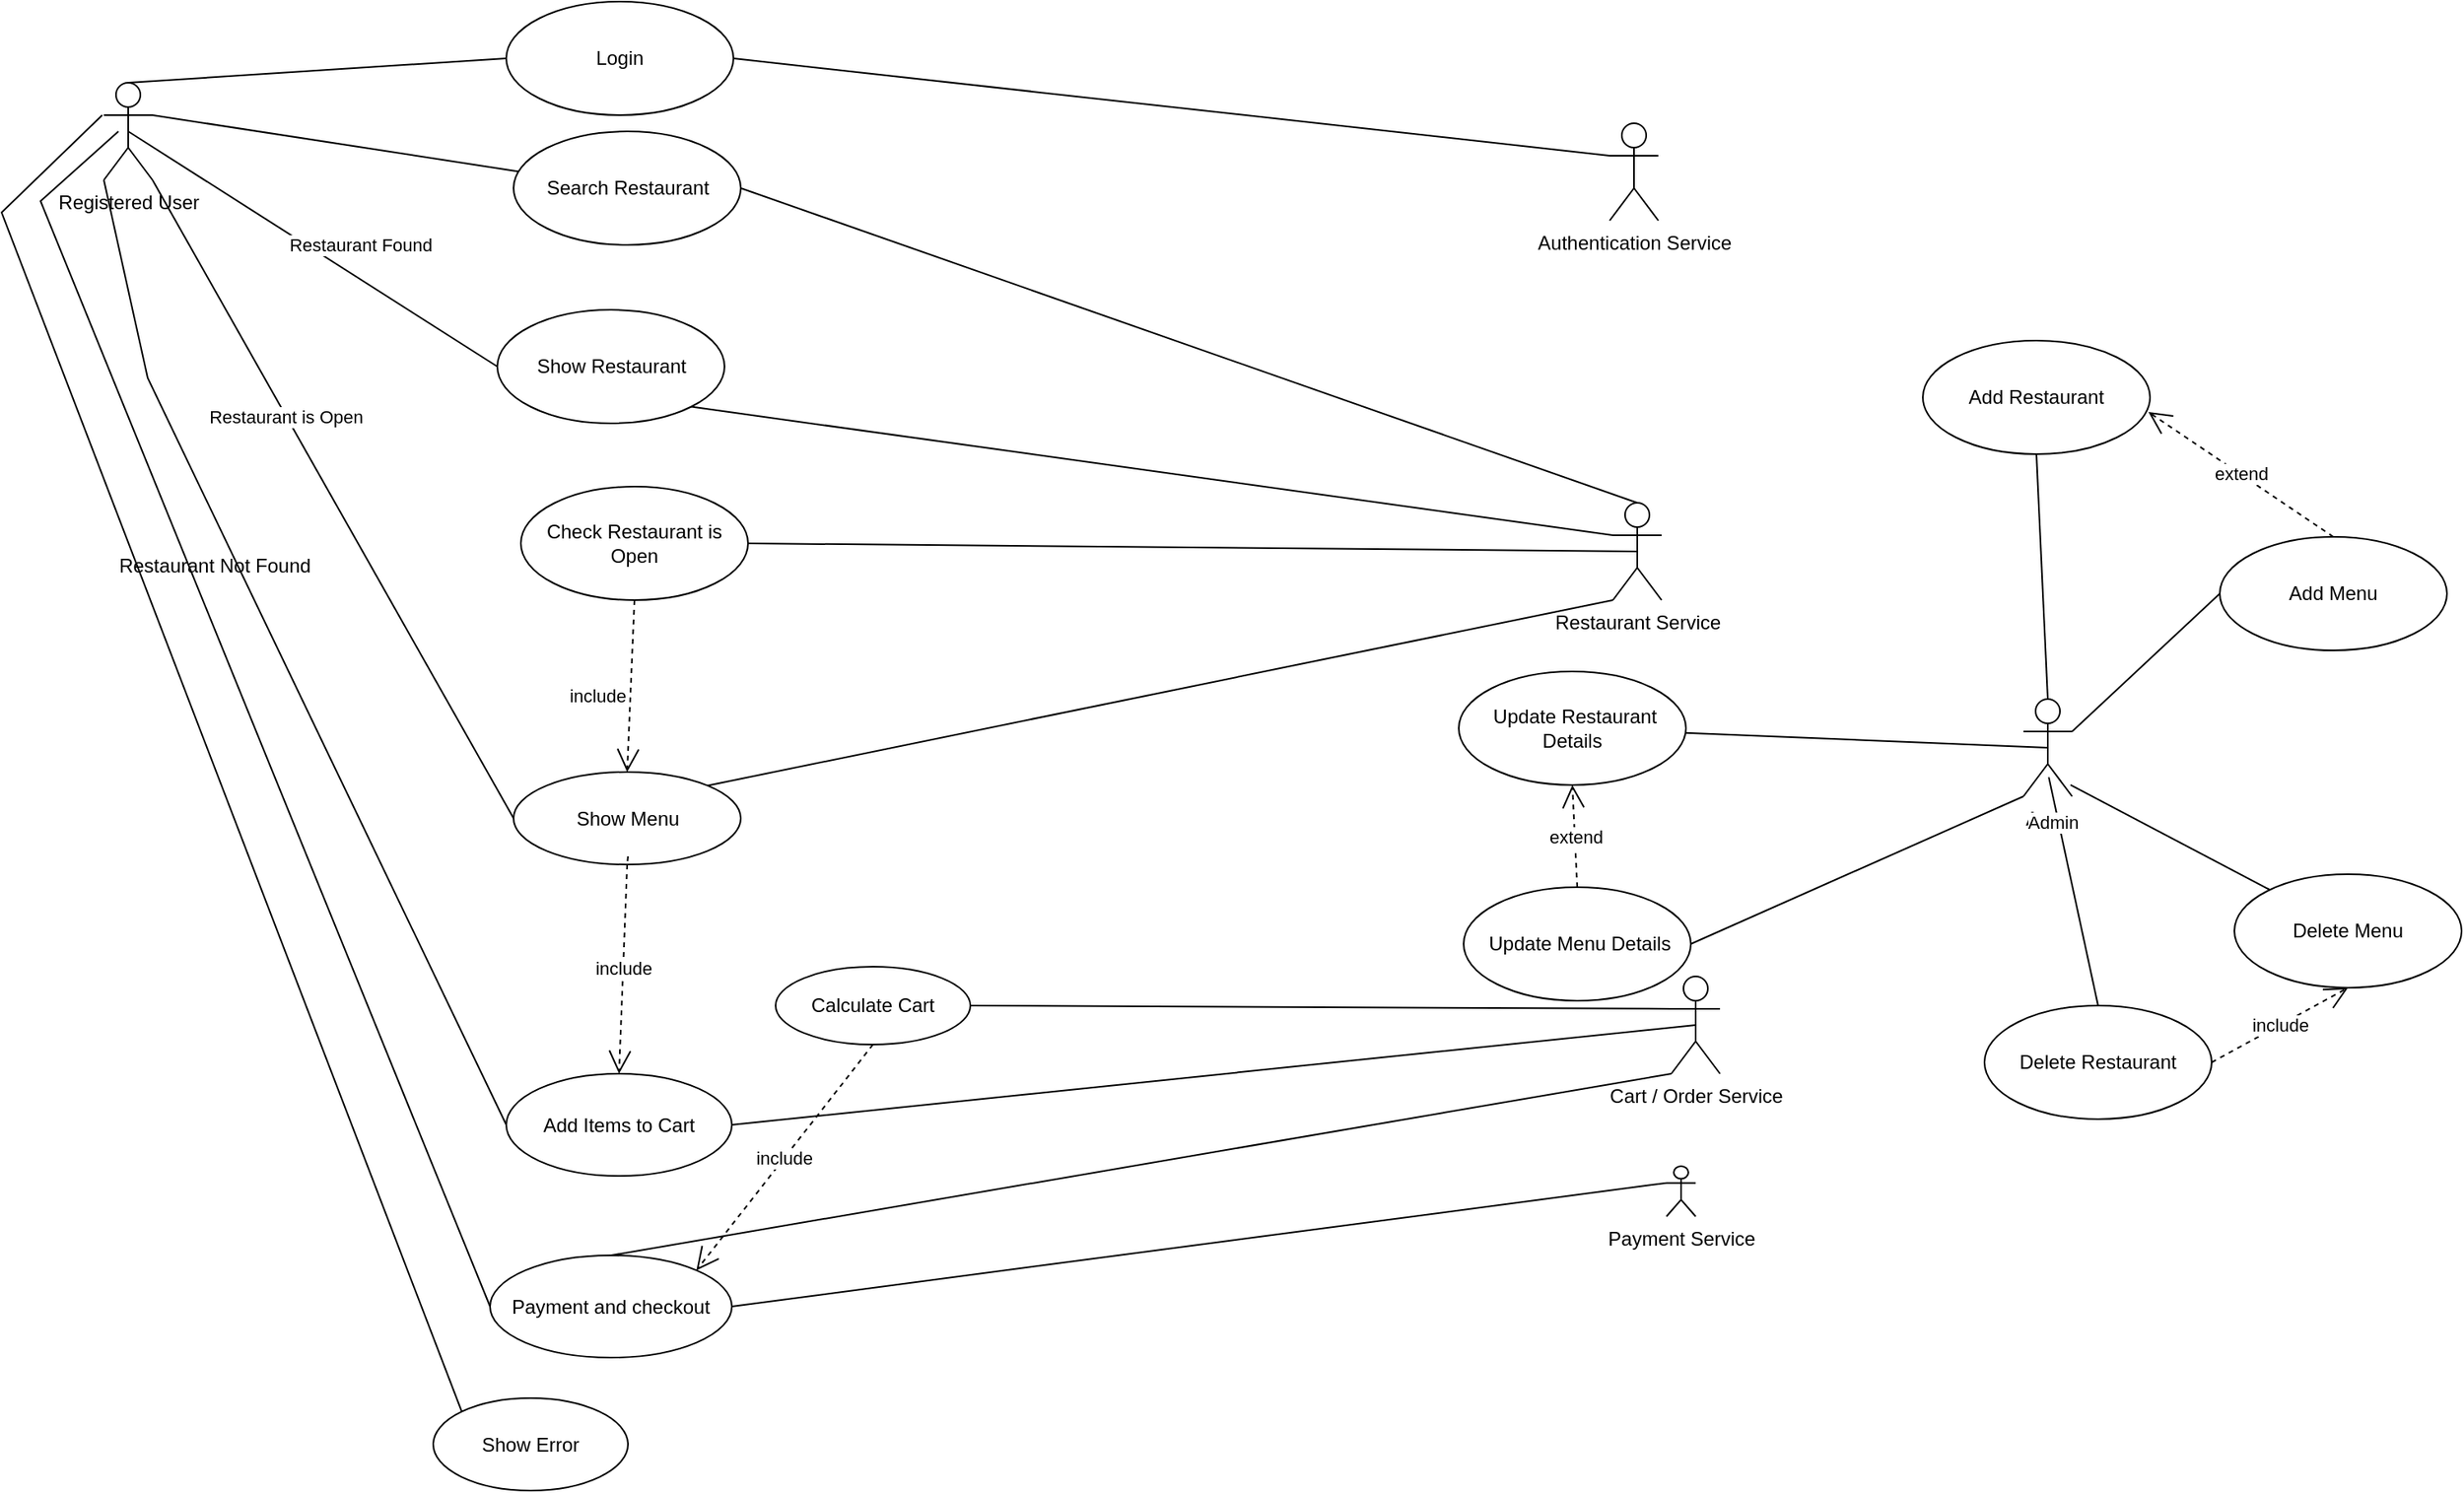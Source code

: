 <mxfile version="20.2.8" type="github">
  <diagram id="Gc56okPIPnoX1KRrJZP3" name="Page-2">
    <mxGraphModel dx="2084" dy="428" grid="0" gridSize="10" guides="1" tooltips="1" connect="1" arrows="1" fold="1" page="1" pageScale="1" pageWidth="850" pageHeight="1100" math="0" shadow="0">
      <root>
        <mxCell id="0" />
        <mxCell id="1" parent="0" />
        <mxCell id="q2nArMllGaRogXJ_JWfW-6" value="Registered User" style="shape=umlActor;verticalLabelPosition=bottom;verticalAlign=top;html=1;" parent="1" vertex="1">
          <mxGeometry x="-758" y="77" width="30" height="60" as="geometry" />
        </mxCell>
        <mxCell id="q2nArMllGaRogXJ_JWfW-7" value="Login" style="ellipse;whiteSpace=wrap;html=1;" parent="1" vertex="1">
          <mxGeometry x="-510" y="27" width="140" height="70" as="geometry" />
        </mxCell>
        <mxCell id="q2nArMllGaRogXJ_JWfW-13" value="Search Restaurant" style="ellipse;whiteSpace=wrap;html=1;" parent="1" vertex="1">
          <mxGeometry x="-505.5" y="107" width="140" height="70" as="geometry" />
        </mxCell>
        <mxCell id="q2nArMllGaRogXJ_JWfW-14" value="Show Restaurant" style="ellipse;whiteSpace=wrap;html=1;" parent="1" vertex="1">
          <mxGeometry x="-515.5" y="217" width="140" height="70" as="geometry" />
        </mxCell>
        <mxCell id="q2nArMllGaRogXJ_JWfW-21" value="" style="endArrow=none;html=1;rounded=0;entryX=1;entryY=0.5;entryDx=0;entryDy=0;exitX=0.5;exitY=0;exitDx=0;exitDy=0;exitPerimeter=0;" parent="1" source="q2nArMllGaRogXJ_JWfW-29" target="q2nArMllGaRogXJ_JWfW-13" edge="1">
          <mxGeometry width="50" height="50" relative="1" as="geometry">
            <mxPoint x="-31" y="307" as="sourcePoint" />
            <mxPoint x="-312" y="204" as="targetPoint" />
            <Array as="points" />
          </mxGeometry>
        </mxCell>
        <mxCell id="q2nArMllGaRogXJ_JWfW-22" value="" style="endArrow=none;html=1;rounded=0;exitX=1;exitY=0.333;exitDx=0;exitDy=0;exitPerimeter=0;" parent="1" source="q2nArMllGaRogXJ_JWfW-6" target="q2nArMllGaRogXJ_JWfW-13" edge="1">
          <mxGeometry width="50" height="50" relative="1" as="geometry">
            <mxPoint x="-761" y="100" as="sourcePoint" />
            <mxPoint x="-444" y="237" as="targetPoint" />
            <Array as="points" />
          </mxGeometry>
        </mxCell>
        <mxCell id="q2nArMllGaRogXJ_JWfW-24" value="" style="endArrow=none;html=1;rounded=0;exitX=0.5;exitY=0;exitDx=0;exitDy=0;exitPerimeter=0;entryX=0;entryY=0.5;entryDx=0;entryDy=0;" parent="1" source="q2nArMllGaRogXJ_JWfW-6" target="q2nArMllGaRogXJ_JWfW-7" edge="1">
          <mxGeometry width="50" height="50" relative="1" as="geometry">
            <mxPoint x="-669" y="123" as="sourcePoint" />
            <mxPoint x="-513" y="121" as="targetPoint" />
          </mxGeometry>
        </mxCell>
        <mxCell id="q2nArMllGaRogXJ_JWfW-29" value="Restaurant Service" style="shape=umlActor;verticalLabelPosition=bottom;verticalAlign=top;html=1;" parent="1" vertex="1">
          <mxGeometry x="172" y="336" width="30" height="60" as="geometry" />
        </mxCell>
        <mxCell id="q2nArMllGaRogXJ_JWfW-26" value="Check Restaurant is Open" style="ellipse;whiteSpace=wrap;html=1;" parent="1" vertex="1">
          <mxGeometry x="-501" y="326" width="140" height="70" as="geometry" />
        </mxCell>
        <mxCell id="q2nArMllGaRogXJ_JWfW-33" value="" style="endArrow=none;html=1;rounded=0;exitX=1;exitY=0.5;exitDx=0;exitDy=0;entryX=0.5;entryY=0.5;entryDx=0;entryDy=0;entryPerimeter=0;" parent="1" source="q2nArMllGaRogXJ_JWfW-26" target="q2nArMllGaRogXJ_JWfW-29" edge="1">
          <mxGeometry width="50" height="50" relative="1" as="geometry">
            <mxPoint x="-494" y="369" as="sourcePoint" />
            <mxPoint x="-45" y="399" as="targetPoint" />
            <Array as="points" />
          </mxGeometry>
        </mxCell>
        <mxCell id="q2nArMllGaRogXJ_JWfW-34" value="Show Error" style="ellipse;whiteSpace=wrap;html=1;" parent="1" vertex="1">
          <mxGeometry x="-555" y="888" width="120" height="57" as="geometry" />
        </mxCell>
        <mxCell id="q2nArMllGaRogXJ_JWfW-35" value="" style="endArrow=none;html=1;rounded=0;exitX=0;exitY=0;exitDx=0;exitDy=0;" parent="1" source="q2nArMllGaRogXJ_JWfW-34" edge="1">
          <mxGeometry width="50" height="50" relative="1" as="geometry">
            <mxPoint x="-469" y="1063" as="sourcePoint" />
            <mxPoint x="-759" y="97" as="targetPoint" />
            <Array as="points">
              <mxPoint x="-821" y="157" />
            </Array>
          </mxGeometry>
        </mxCell>
        <mxCell id="q2nArMllGaRogXJ_JWfW-36" value="" style="endArrow=none;html=1;rounded=0;exitX=0;exitY=0.5;exitDx=0;exitDy=0;entryX=0.5;entryY=0.5;entryDx=0;entryDy=0;entryPerimeter=0;" parent="1" source="q2nArMllGaRogXJ_JWfW-14" target="q2nArMllGaRogXJ_JWfW-6" edge="1">
          <mxGeometry width="50" height="50" relative="1" as="geometry">
            <mxPoint x="-526" y="278.5" as="sourcePoint" />
            <mxPoint x="-779" y="121" as="targetPoint" />
          </mxGeometry>
        </mxCell>
        <mxCell id="q2nArMllGaRogXJ_JWfW-37" value="Restaurant Found" style="edgeLabel;html=1;align=center;verticalAlign=middle;resizable=0;points=[];rotation=0;" parent="q2nArMllGaRogXJ_JWfW-36" vertex="1" connectable="0">
          <mxGeometry x="0.154" y="1" relative="1" as="geometry">
            <mxPoint x="47" y="7" as="offset" />
          </mxGeometry>
        </mxCell>
        <mxCell id="q2nArMllGaRogXJ_JWfW-38" value="include" style="endArrow=open;endSize=12;dashed=1;html=1;rounded=0;entryX=0.5;entryY=0;entryDx=0;entryDy=0;startArrow=none;exitX=0.5;exitY=1;exitDx=0;exitDy=0;" parent="1" source="q2nArMllGaRogXJ_JWfW-26" target="q2nArMllGaRogXJ_JWfW-28" edge="1">
          <mxGeometry x="0.126" y="-20" width="160" relative="1" as="geometry">
            <mxPoint x="-367" y="448" as="sourcePoint" />
            <mxPoint x="-389" y="430" as="targetPoint" />
            <mxPoint as="offset" />
          </mxGeometry>
        </mxCell>
        <mxCell id="q2nArMllGaRogXJ_JWfW-39" value="Restaurant Not Found" style="text;html=1;align=center;verticalAlign=middle;resizable=0;points=[];autosize=1;strokeColor=none;fillColor=none;" parent="1" vertex="1">
          <mxGeometry x="-758" y="362" width="136" height="26" as="geometry" />
        </mxCell>
        <mxCell id="q2nArMllGaRogXJ_JWfW-40" value="" style="endArrow=none;html=1;rounded=0;exitX=1;exitY=0;exitDx=0;exitDy=0;entryX=0;entryY=1;entryDx=0;entryDy=0;entryPerimeter=0;" parent="1" source="q2nArMllGaRogXJ_JWfW-28" target="q2nArMllGaRogXJ_JWfW-29" edge="1">
          <mxGeometry width="50" height="50" relative="1" as="geometry">
            <mxPoint x="-494" y="573" as="sourcePoint" />
            <mxPoint x="-191" y="425" as="targetPoint" />
          </mxGeometry>
        </mxCell>
        <mxCell id="q2nArMllGaRogXJ_JWfW-41" value="Payment Service" style="shape=umlActor;verticalLabelPosition=bottom;verticalAlign=top;html=1;outlineConnect=0;" parent="1" vertex="1">
          <mxGeometry x="205" y="745" width="18" height="31" as="geometry" />
        </mxCell>
        <mxCell id="q2nArMllGaRogXJ_JWfW-43" value="Add Items to Cart" style="ellipse;whiteSpace=wrap;html=1;" parent="1" vertex="1">
          <mxGeometry x="-510" y="688" width="139" height="63" as="geometry" />
        </mxCell>
        <mxCell id="q2nArMllGaRogXJ_JWfW-44" value="Payment and checkout" style="ellipse;whiteSpace=wrap;html=1;" parent="1" vertex="1">
          <mxGeometry x="-520" y="800" width="149" height="63" as="geometry" />
        </mxCell>
        <mxCell id="q2nArMllGaRogXJ_JWfW-45" value="" style="endArrow=none;html=1;rounded=0;exitX=1;exitY=0.5;exitDx=0;exitDy=0;entryX=0;entryY=0.333;entryDx=0;entryDy=0;entryPerimeter=0;" parent="1" source="q2nArMllGaRogXJ_JWfW-44" target="q2nArMllGaRogXJ_JWfW-41" edge="1">
          <mxGeometry width="50" height="50" relative="1" as="geometry">
            <mxPoint x="-491" y="677" as="sourcePoint" />
            <mxPoint x="21" y="529" as="targetPoint" />
            <Array as="points" />
          </mxGeometry>
        </mxCell>
        <mxCell id="q2nArMllGaRogXJ_JWfW-46" value="Cart / Order Service" style="shape=umlActor;verticalLabelPosition=bottom;verticalAlign=top;html=1;outlineConnect=0;" parent="1" vertex="1">
          <mxGeometry x="208" y="628" width="30" height="60" as="geometry" />
        </mxCell>
        <mxCell id="q2nArMllGaRogXJ_JWfW-49" value="" style="endArrow=none;html=1;rounded=0;exitX=1;exitY=0.5;exitDx=0;exitDy=0;entryX=0.5;entryY=0.5;entryDx=0;entryDy=0;entryPerimeter=0;" parent="1" source="q2nArMllGaRogXJ_JWfW-43" target="q2nArMllGaRogXJ_JWfW-46" edge="1">
          <mxGeometry width="50" height="50" relative="1" as="geometry">
            <mxPoint x="-372" y="677" as="sourcePoint" />
            <mxPoint x="-313" y="619" as="targetPoint" />
          </mxGeometry>
        </mxCell>
        <mxCell id="q2nArMllGaRogXJ_JWfW-55" value="include" style="endArrow=open;endSize=12;dashed=1;html=1;rounded=0;entryX=0.5;entryY=0;entryDx=0;entryDy=0;exitX=0.5;exitY=1;exitDx=0;exitDy=0;" parent="1" source="q2nArMllGaRogXJ_JWfW-28" target="q2nArMllGaRogXJ_JWfW-43" edge="1">
          <mxGeometry width="160" relative="1" as="geometry">
            <mxPoint x="-424" y="665" as="sourcePoint" />
            <mxPoint x="-433.5" y="559" as="targetPoint" />
          </mxGeometry>
        </mxCell>
        <mxCell id="q2nArMllGaRogXJ_JWfW-57" value="" style="endArrow=none;html=1;rounded=0;entryX=0;entryY=0.333;entryDx=0;entryDy=0;entryPerimeter=0;exitX=1;exitY=1;exitDx=0;exitDy=0;" parent="1" source="q2nArMllGaRogXJ_JWfW-14" target="q2nArMllGaRogXJ_JWfW-29" edge="1">
          <mxGeometry width="50" height="50" relative="1" as="geometry">
            <mxPoint x="-389" y="341" as="sourcePoint" />
            <mxPoint x="-373" y="265" as="targetPoint" />
          </mxGeometry>
        </mxCell>
        <mxCell id="q2nArMllGaRogXJ_JWfW-60" value="Calculate Cart" style="ellipse;whiteSpace=wrap;html=1;" parent="1" vertex="1">
          <mxGeometry x="-344" y="622" width="120" height="48" as="geometry" />
        </mxCell>
        <mxCell id="q2nArMllGaRogXJ_JWfW-61" value="" style="endArrow=none;html=1;rounded=0;exitX=1;exitY=0.5;exitDx=0;exitDy=0;entryX=0;entryY=0.333;entryDx=0;entryDy=0;entryPerimeter=0;" parent="1" source="q2nArMllGaRogXJ_JWfW-60" target="q2nArMllGaRogXJ_JWfW-46" edge="1">
          <mxGeometry width="50" height="50" relative="1" as="geometry">
            <mxPoint x="-336" y="545" as="sourcePoint" />
            <mxPoint x="-286" y="495" as="targetPoint" />
          </mxGeometry>
        </mxCell>
        <mxCell id="tZGsmKyS86-NFp1TD-Wt-2" value="" style="endArrow=none;html=1;rounded=0;entryX=0;entryY=0.5;entryDx=0;entryDy=0;exitX=1;exitY=1;exitDx=0;exitDy=0;exitPerimeter=0;" parent="1" source="q2nArMllGaRogXJ_JWfW-6" target="q2nArMllGaRogXJ_JWfW-28" edge="1">
          <mxGeometry width="50" height="50" relative="1" as="geometry">
            <mxPoint x="-751" y="171" as="sourcePoint" />
            <mxPoint x="-503" y="131" as="targetPoint" />
          </mxGeometry>
        </mxCell>
        <mxCell id="tZGsmKyS86-NFp1TD-Wt-6" value="Restaurant is Open" style="edgeLabel;html=1;align=center;verticalAlign=middle;resizable=0;points=[];" parent="tZGsmKyS86-NFp1TD-Wt-2" vertex="1" connectable="0">
          <mxGeometry x="-0.266" relative="1" as="geometry">
            <mxPoint y="1" as="offset" />
          </mxGeometry>
        </mxCell>
        <mxCell id="tZGsmKyS86-NFp1TD-Wt-4" value="" style="endArrow=none;html=1;rounded=0;entryX=0;entryY=0.5;entryDx=0;entryDy=0;exitX=0;exitY=1;exitDx=0;exitDy=0;exitPerimeter=0;" parent="1" source="q2nArMllGaRogXJ_JWfW-6" target="q2nArMllGaRogXJ_JWfW-43" edge="1">
          <mxGeometry width="50" height="50" relative="1" as="geometry">
            <mxPoint x="-757" y="172" as="sourcePoint" />
            <mxPoint x="-500" y="594.5" as="targetPoint" />
            <Array as="points">
              <mxPoint x="-731" y="259" />
            </Array>
          </mxGeometry>
        </mxCell>
        <mxCell id="q2nArMllGaRogXJ_JWfW-28" value="Show Menu" style="ellipse;whiteSpace=wrap;html=1;" parent="1" vertex="1">
          <mxGeometry x="-505.5" y="502" width="140" height="57" as="geometry" />
        </mxCell>
        <mxCell id="tZGsmKyS86-NFp1TD-Wt-5" value="" style="endArrow=none;endSize=12;dashed=1;html=1;rounded=0;entryX=0.5;entryY=1;entryDx=0;entryDy=0;" parent="1" target="q2nArMllGaRogXJ_JWfW-28" edge="1">
          <mxGeometry x="0.044" y="-8" width="160" relative="1" as="geometry">
            <mxPoint x="-435" y="554" as="sourcePoint" />
            <mxPoint x="-428" y="366" as="targetPoint" />
            <mxPoint as="offset" />
          </mxGeometry>
        </mxCell>
        <mxCell id="IdM1iA51pOm11jr_5AqM-4" value="Authentication Service" style="shape=umlActor;verticalLabelPosition=bottom;verticalAlign=top;html=1;" parent="1" vertex="1">
          <mxGeometry x="170" y="102" width="30" height="60" as="geometry" />
        </mxCell>
        <mxCell id="IdM1iA51pOm11jr_5AqM-8" value="" style="endArrow=none;html=1;rounded=0;entryX=1;entryY=0.5;entryDx=0;entryDy=0;exitX=0;exitY=0.333;exitDx=0;exitDy=0;exitPerimeter=0;" parent="1" source="IdM1iA51pOm11jr_5AqM-4" target="q2nArMllGaRogXJ_JWfW-7" edge="1">
          <mxGeometry width="50" height="50" relative="1" as="geometry">
            <mxPoint x="-21" y="317" as="sourcePoint" />
            <mxPoint x="-355.5" y="152" as="targetPoint" />
            <Array as="points" />
          </mxGeometry>
        </mxCell>
        <mxCell id="IdM1iA51pOm11jr_5AqM-15" value="include" style="endArrow=open;endSize=12;dashed=1;html=1;rounded=0;entryX=1;entryY=0;entryDx=0;entryDy=0;exitX=0.5;exitY=1;exitDx=0;exitDy=0;" parent="1" source="q2nArMllGaRogXJ_JWfW-60" target="q2nArMllGaRogXJ_JWfW-44" edge="1">
          <mxGeometry width="160" relative="1" as="geometry">
            <mxPoint x="-374" y="779" as="sourcePoint" />
            <mxPoint x="-425.5" y="569" as="targetPoint" />
          </mxGeometry>
        </mxCell>
        <mxCell id="IdM1iA51pOm11jr_5AqM-18" value="" style="endArrow=none;html=1;rounded=0;exitX=0;exitY=0.5;exitDx=0;exitDy=0;" parent="1" source="q2nArMllGaRogXJ_JWfW-44" edge="1">
          <mxGeometry width="50" height="50" relative="1" as="geometry">
            <mxPoint x="-528.448" y="906.845" as="sourcePoint" />
            <mxPoint x="-749" y="107" as="targetPoint" />
            <Array as="points">
              <mxPoint x="-797" y="150" />
            </Array>
          </mxGeometry>
        </mxCell>
        <mxCell id="IdM1iA51pOm11jr_5AqM-19" value="" style="endArrow=none;html=1;rounded=0;exitX=0.5;exitY=0;exitDx=0;exitDy=0;entryX=0;entryY=1;entryDx=0;entryDy=0;entryPerimeter=0;" parent="1" source="q2nArMllGaRogXJ_JWfW-44" target="q2nArMllGaRogXJ_JWfW-46" edge="1">
          <mxGeometry width="50" height="50" relative="1" as="geometry">
            <mxPoint x="-361.0" y="841.5" as="sourcePoint" />
            <mxPoint x="215" y="765.333" as="targetPoint" />
            <Array as="points" />
          </mxGeometry>
        </mxCell>
        <mxCell id="JHz7kKn1SmE8pull5nDe-1" value="Actor" style="shape=umlActor;verticalLabelPosition=bottom;verticalAlign=top;html=1;" parent="1" vertex="1">
          <mxGeometry x="425" y="457" width="30" height="60" as="geometry" />
        </mxCell>
        <mxCell id="JHz7kKn1SmE8pull5nDe-3" value="Add Restaurant" style="ellipse;whiteSpace=wrap;html=1;" parent="1" vertex="1">
          <mxGeometry x="363" y="236" width="140" height="70" as="geometry" />
        </mxCell>
        <mxCell id="JHz7kKn1SmE8pull5nDe-6" value="Delete Restaurant" style="ellipse;whiteSpace=wrap;html=1;" parent="1" vertex="1">
          <mxGeometry x="401" y="646" width="140" height="70" as="geometry" />
        </mxCell>
        <mxCell id="JHz7kKn1SmE8pull5nDe-7" value="" style="endArrow=none;html=1;rounded=0;entryX=0.5;entryY=1;entryDx=0;entryDy=0;exitX=0.5;exitY=0;exitDx=0;exitDy=0;exitPerimeter=0;" parent="1" source="JHz7kKn1SmE8pull5nDe-1" target="JHz7kKn1SmE8pull5nDe-3" edge="1">
          <mxGeometry width="50" height="50" relative="1" as="geometry">
            <mxPoint x="197" y="346" as="sourcePoint" />
            <mxPoint x="-355.5" y="152" as="targetPoint" />
            <Array as="points" />
          </mxGeometry>
        </mxCell>
        <mxCell id="JHz7kKn1SmE8pull5nDe-8" value="" style="endArrow=none;html=1;rounded=0;entryX=0.521;entryY=0.803;entryDx=0;entryDy=0;exitX=0.5;exitY=0;exitDx=0;exitDy=0;entryPerimeter=0;" parent="1" source="JHz7kKn1SmE8pull5nDe-6" target="JHz7kKn1SmE8pull5nDe-1" edge="1">
          <mxGeometry width="50" height="50" relative="1" as="geometry">
            <mxPoint x="458" y="640" as="sourcePoint" />
            <mxPoint x="-345.5" y="162" as="targetPoint" />
            <Array as="points" />
          </mxGeometry>
        </mxCell>
        <mxCell id="FhuZ76F77MNGtPcn8Uj6-11" value="Admin" style="edgeLabel;html=1;align=center;verticalAlign=middle;resizable=0;points=[];" vertex="1" connectable="0" parent="JHz7kKn1SmE8pull5nDe-8">
          <mxGeometry x="0.621" y="4" relative="1" as="geometry">
            <mxPoint as="offset" />
          </mxGeometry>
        </mxCell>
        <mxCell id="JHz7kKn1SmE8pull5nDe-10" value="&amp;nbsp;Update Restaurant Details" style="ellipse;whiteSpace=wrap;html=1;" parent="1" vertex="1">
          <mxGeometry x="77" y="440" width="140" height="70" as="geometry" />
        </mxCell>
        <mxCell id="JHz7kKn1SmE8pull5nDe-12" value="&amp;nbsp;Update Menu Details" style="ellipse;whiteSpace=wrap;html=1;" parent="1" vertex="1">
          <mxGeometry x="80" y="573" width="140" height="70" as="geometry" />
        </mxCell>
        <mxCell id="JHz7kKn1SmE8pull5nDe-13" value="extend" style="endArrow=open;endSize=12;dashed=1;html=1;rounded=0;exitX=0.5;exitY=0;exitDx=0;exitDy=0;entryX=0.5;entryY=1;entryDx=0;entryDy=0;" parent="1" source="JHz7kKn1SmE8pull5nDe-12" target="JHz7kKn1SmE8pull5nDe-10" edge="1">
          <mxGeometry width="160" relative="1" as="geometry">
            <mxPoint x="-384.989" y="826.002" as="sourcePoint" />
            <mxPoint x="-289.034" y="679.234" as="targetPoint" />
          </mxGeometry>
        </mxCell>
        <mxCell id="FhuZ76F77MNGtPcn8Uj6-3" value="" style="endArrow=none;html=1;rounded=0;exitX=0.5;exitY=0.5;exitDx=0;exitDy=0;exitPerimeter=0;" edge="1" parent="1" source="JHz7kKn1SmE8pull5nDe-1" target="JHz7kKn1SmE8pull5nDe-10">
          <mxGeometry width="50" height="50" relative="1" as="geometry">
            <mxPoint x="450" y="467" as="sourcePoint" />
            <mxPoint x="443" y="316" as="targetPoint" />
            <Array as="points" />
          </mxGeometry>
        </mxCell>
        <mxCell id="FhuZ76F77MNGtPcn8Uj6-4" value="" style="endArrow=none;html=1;rounded=0;entryX=1;entryY=0.5;entryDx=0;entryDy=0;exitX=0;exitY=1;exitDx=0;exitDy=0;exitPerimeter=0;" edge="1" parent="1" source="JHz7kKn1SmE8pull5nDe-1" target="JHz7kKn1SmE8pull5nDe-12">
          <mxGeometry width="50" height="50" relative="1" as="geometry">
            <mxPoint x="460" y="477" as="sourcePoint" />
            <mxPoint x="453" y="326" as="targetPoint" />
            <Array as="points" />
          </mxGeometry>
        </mxCell>
        <mxCell id="FhuZ76F77MNGtPcn8Uj6-5" value="Delete Menu" style="ellipse;whiteSpace=wrap;html=1;" vertex="1" parent="1">
          <mxGeometry x="555" y="565" width="140" height="70" as="geometry" />
        </mxCell>
        <mxCell id="FhuZ76F77MNGtPcn8Uj6-6" value="Add Menu" style="ellipse;whiteSpace=wrap;html=1;" vertex="1" parent="1">
          <mxGeometry x="546" y="357" width="140" height="70" as="geometry" />
        </mxCell>
        <mxCell id="FhuZ76F77MNGtPcn8Uj6-7" value="" style="endArrow=none;html=1;rounded=0;entryX=0;entryY=0.5;entryDx=0;entryDy=0;exitX=1;exitY=0.333;exitDx=0;exitDy=0;exitPerimeter=0;" edge="1" parent="1" source="JHz7kKn1SmE8pull5nDe-1" target="FhuZ76F77MNGtPcn8Uj6-6">
          <mxGeometry width="50" height="50" relative="1" as="geometry">
            <mxPoint x="470" y="487" as="sourcePoint" />
            <mxPoint x="463" y="336" as="targetPoint" />
            <Array as="points" />
          </mxGeometry>
        </mxCell>
        <mxCell id="FhuZ76F77MNGtPcn8Uj6-8" value="" style="endArrow=none;html=1;rounded=0;entryX=0.967;entryY=0.883;entryDx=0;entryDy=0;entryPerimeter=0;" edge="1" parent="1" source="FhuZ76F77MNGtPcn8Uj6-5" target="JHz7kKn1SmE8pull5nDe-1">
          <mxGeometry width="50" height="50" relative="1" as="geometry">
            <mxPoint x="480" y="497" as="sourcePoint" />
            <mxPoint x="473" y="346" as="targetPoint" />
            <Array as="points" />
          </mxGeometry>
        </mxCell>
        <mxCell id="FhuZ76F77MNGtPcn8Uj6-9" value="extend" style="endArrow=open;endSize=12;dashed=1;html=1;rounded=0;exitX=0.5;exitY=0;exitDx=0;exitDy=0;entryX=0.993;entryY=0.629;entryDx=0;entryDy=0;entryPerimeter=0;" edge="1" parent="1" source="FhuZ76F77MNGtPcn8Uj6-6" target="JHz7kKn1SmE8pull5nDe-3">
          <mxGeometry width="160" relative="1" as="geometry">
            <mxPoint x="508" y="404" as="sourcePoint" />
            <mxPoint x="505" y="341" as="targetPoint" />
          </mxGeometry>
        </mxCell>
        <mxCell id="FhuZ76F77MNGtPcn8Uj6-10" value="include" style="endArrow=open;endSize=12;dashed=1;html=1;rounded=0;exitX=1;exitY=0.5;exitDx=0;exitDy=0;entryX=0.5;entryY=1;entryDx=0;entryDy=0;" edge="1" parent="1" source="JHz7kKn1SmE8pull5nDe-6" target="FhuZ76F77MNGtPcn8Uj6-5">
          <mxGeometry width="160" relative="1" as="geometry">
            <mxPoint x="170" y="593" as="sourcePoint" />
            <mxPoint x="167" y="530" as="targetPoint" />
          </mxGeometry>
        </mxCell>
      </root>
    </mxGraphModel>
  </diagram>
</mxfile>
